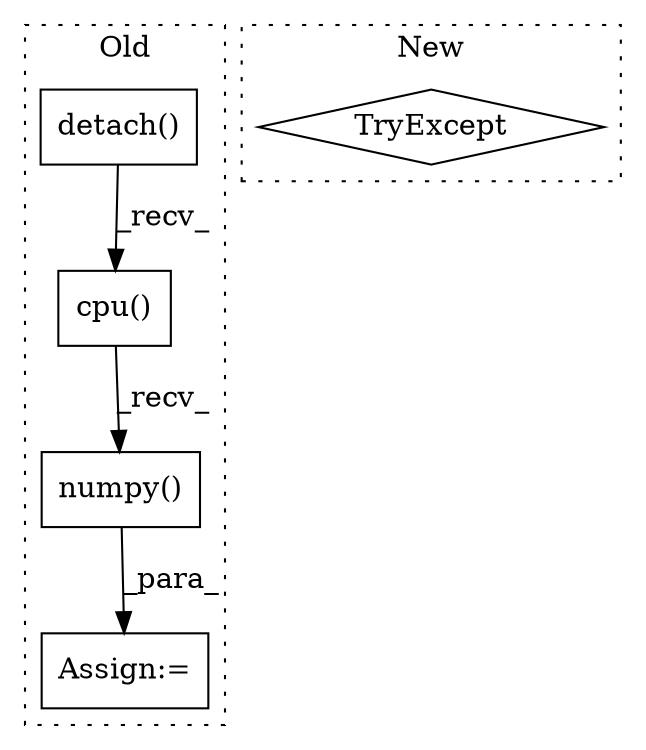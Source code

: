 digraph G {
subgraph cluster0 {
1 [label="detach()" a="75" s="1752" l="13" shape="box"];
3 [label="numpy()" a="75" s="1752" l="27" shape="box"];
4 [label="cpu()" a="75" s="1752" l="19" shape="box"];
5 [label="Assign:=" a="68" s="1643" l="13" shape="box"];
label = "Old";
style="dotted";
}
subgraph cluster1 {
2 [label="TryExcept" a="71" s="4061" l="17" shape="diamond"];
label = "New";
style="dotted";
}
1 -> 4 [label="_recv_"];
3 -> 5 [label="_para_"];
4 -> 3 [label="_recv_"];
}